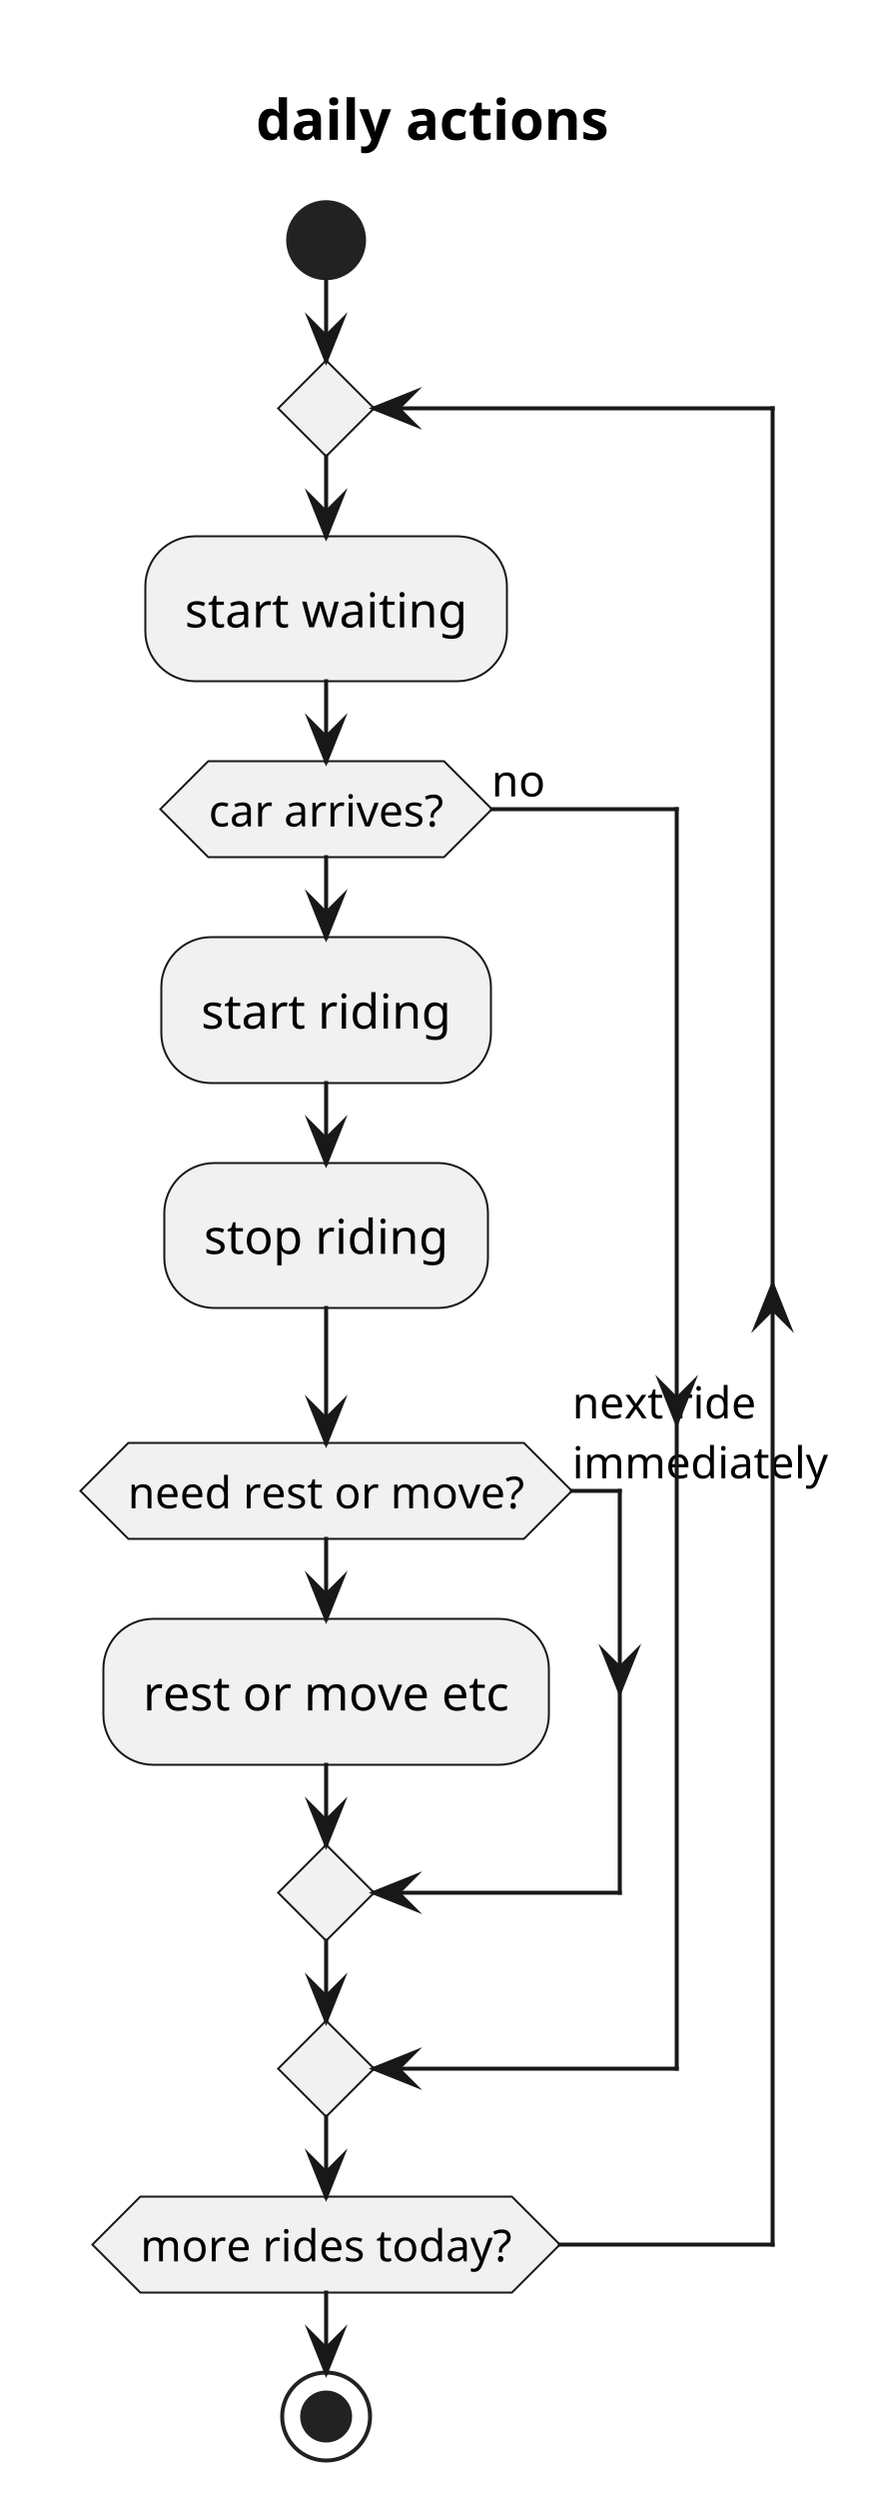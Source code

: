 @startuml
scale 1050 width
' http://plantuml.sourceforge.net/activity2.html
title **daily actions**

start
repeat
:start waiting;
if (car arrives?)
    :start riding;
    :stop riding;
    if (need rest or move?)
        :rest or move etc;
    else (next ride \nimmediately)
    endif
else (no)
endif
repeat while(more rides today?)
stop

@enduml
